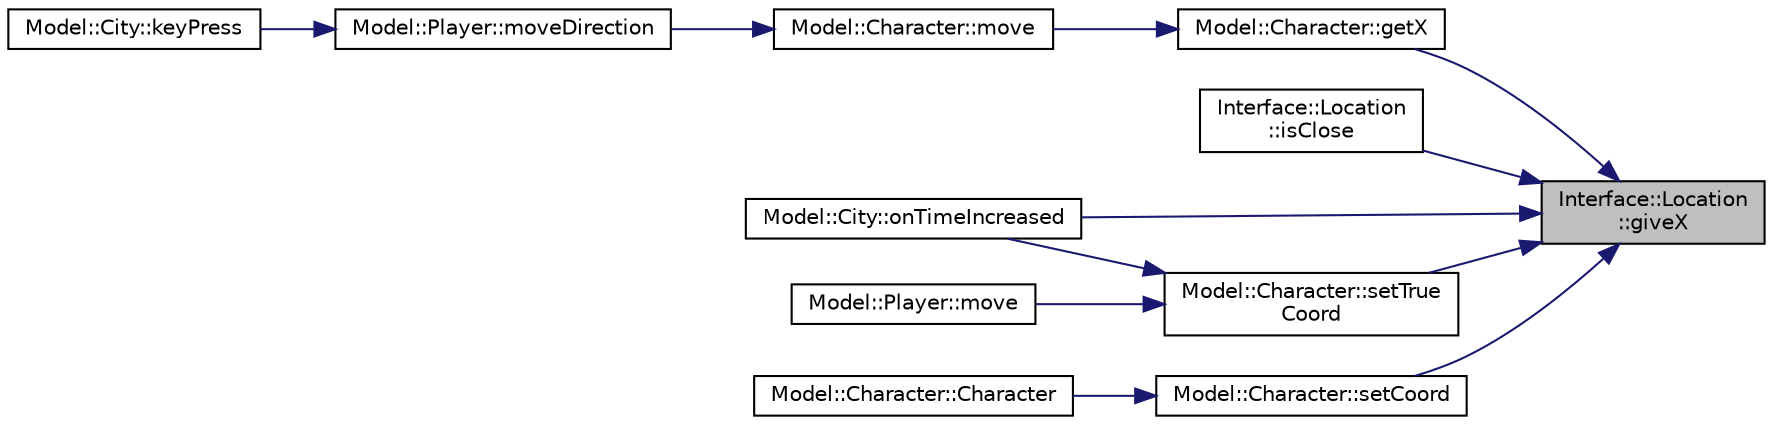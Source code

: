 digraph "Interface::Location::giveX"
{
 // LATEX_PDF_SIZE
  edge [fontname="Helvetica",fontsize="10",labelfontname="Helvetica",labelfontsize="10"];
  node [fontname="Helvetica",fontsize="10",shape=record];
  rankdir="RL";
  Node1 [label="Interface::Location\l::giveX",height=0.2,width=0.4,color="black", fillcolor="grey75", style="filled", fontcolor="black",tooltip="giveX returns the x-coordinate of the location in the pixel grid of the game ui."];
  Node1 -> Node2 [dir="back",color="midnightblue",fontsize="10",style="solid",fontname="Helvetica"];
  Node2 [label="Model::Character::getX",height=0.2,width=0.4,color="black", fillcolor="white", style="filled",URL="$class_model_1_1_character.html#a2c691f07d162958503e130011886922b",tooltip="getX"];
  Node2 -> Node3 [dir="back",color="midnightblue",fontsize="10",style="solid",fontname="Helvetica"];
  Node3 [label="Model::Character::move",height=0.2,width=0.4,color="black", fillcolor="white", style="filled",URL="$class_model_1_1_character.html#a3e2170617c4eb463826a7362158ef650",tooltip="move the item on the map with axis multipliers"];
  Node3 -> Node4 [dir="back",color="midnightblue",fontsize="10",style="solid",fontname="Helvetica"];
  Node4 [label="Model::Player::moveDirection",height=0.2,width=0.4,color="black", fillcolor="white", style="filled",URL="$class_model_1_1_player.html#abc93ae7810a5a346923078dffc5c6aaa",tooltip="moveDirection"];
  Node4 -> Node5 [dir="back",color="midnightblue",fontsize="10",style="solid",fontname="Helvetica"];
  Node5 [label="Model::City::keyPress",height=0.2,width=0.4,color="black", fillcolor="white", style="filled",URL="$class_model_1_1_city.html#aed16c5162f7695a6304754702244101b",tooltip="keyPress"];
  Node1 -> Node6 [dir="back",color="midnightblue",fontsize="10",style="solid",fontname="Helvetica"];
  Node6 [label="Interface::Location\l::isClose",height=0.2,width=0.4,color="black", fillcolor="white", style="filled",URL="$class_interface_1_1_location.html#a6020fd3d0beadae34282fe2af9b3e69a",tooltip="isClose tells if given location is close to this location."];
  Node1 -> Node7 [dir="back",color="midnightblue",fontsize="10",style="solid",fontname="Helvetica"];
  Node7 [label="Model::City::onTimeIncreased",height=0.2,width=0.4,color="black", fillcolor="white", style="filled",URL="$class_model_1_1_city.html#ac601533222fc08caf84d224e949366b9",tooltip="onTimeIncreased - move the player if he is in the bus and pokemon ball"];
  Node1 -> Node8 [dir="back",color="midnightblue",fontsize="10",style="solid",fontname="Helvetica"];
  Node8 [label="Model::Character::setCoord",height=0.2,width=0.4,color="black", fillcolor="white", style="filled",URL="$class_model_1_1_character.html#a6a571b4f21c6a7e488eff6efcd252621",tooltip="set location for item"];
  Node8 -> Node9 [dir="back",color="midnightblue",fontsize="10",style="solid",fontname="Helvetica"];
  Node9 [label="Model::Character::Character",height=0.2,width=0.4,color="black", fillcolor="white", style="filled",URL="$class_model_1_1_character.html#a70ed7cbc0250478e05a69662e6672bac",tooltip="Character constructor."];
  Node1 -> Node10 [dir="back",color="midnightblue",fontsize="10",style="solid",fontname="Helvetica"];
  Node10 [label="Model::Character::setTrue\lCoord",height=0.2,width=0.4,color="black", fillcolor="white", style="filled",URL="$class_model_1_1_character.html#a8076dcef0064d5261d9837675f25555f",tooltip="set true(in big map) location for item"];
  Node10 -> Node11 [dir="back",color="midnightblue",fontsize="10",style="solid",fontname="Helvetica"];
  Node11 [label="Model::Player::move",height=0.2,width=0.4,color="black", fillcolor="white", style="filled",URL="$class_model_1_1_player.html#adee86f3dd72de9e290248c284dcb4b12",tooltip="move to the given location"];
  Node10 -> Node7 [dir="back",color="midnightblue",fontsize="10",style="solid",fontname="Helvetica"];
}
